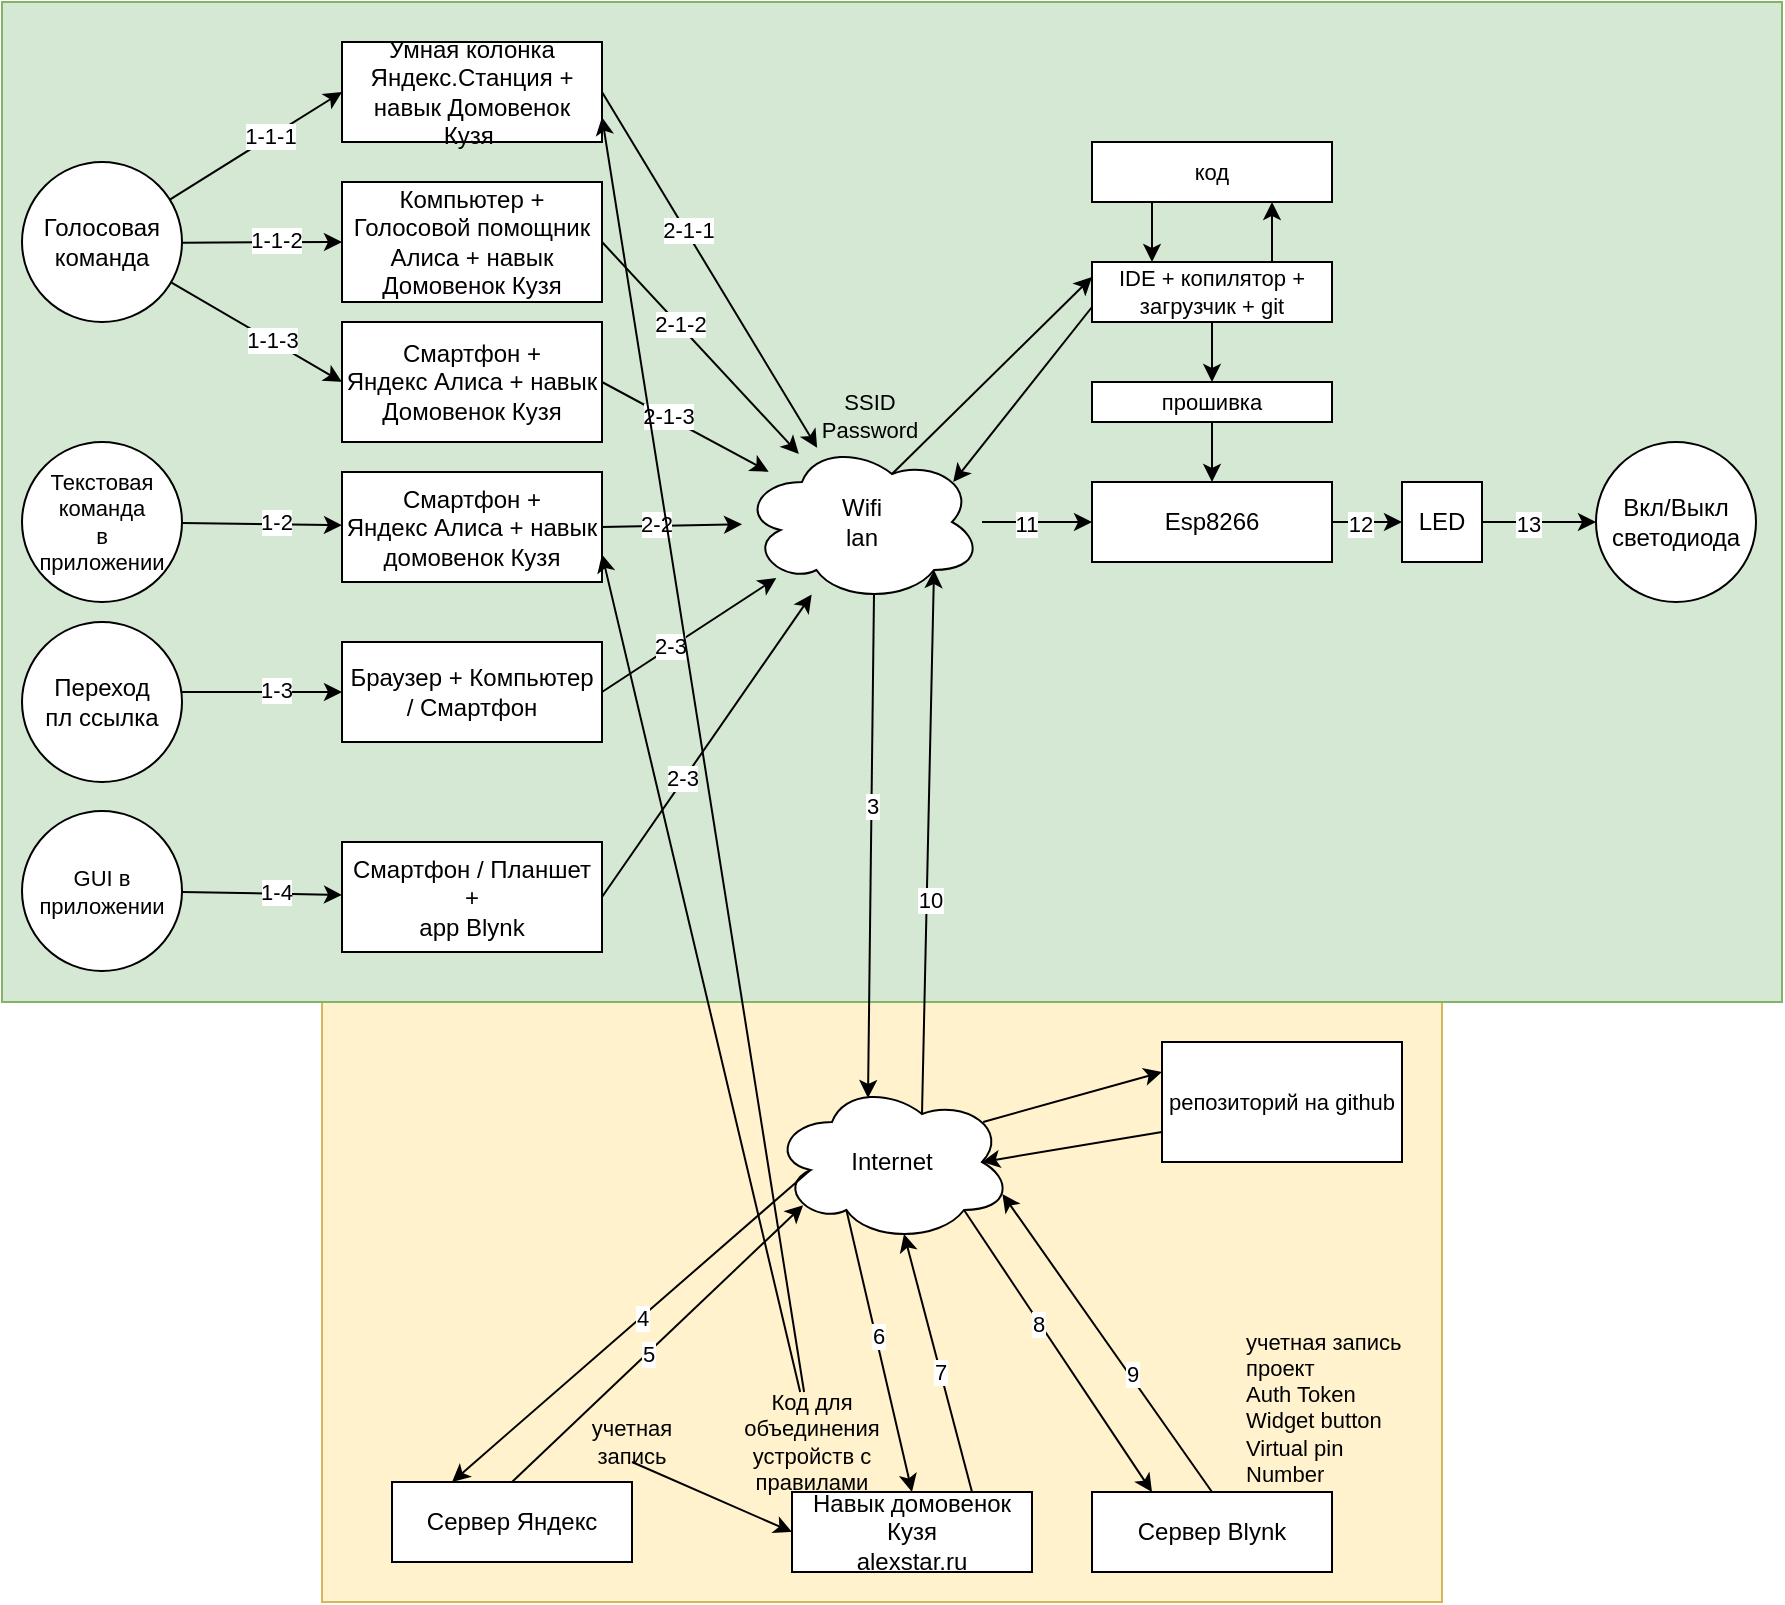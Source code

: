 <mxfile version="13.9.5" type="device"><diagram id="LXXNM-bs6FR58JlrEuCt" name="Page-1"><mxGraphModel dx="1422" dy="800" grid="1" gridSize="10" guides="1" tooltips="1" connect="1" arrows="1" fold="1" page="1" pageScale="1" pageWidth="1654" pageHeight="1169" math="0" shadow="0"><root><mxCell id="0"/><mxCell id="1" parent="0"/><mxCell id="LpgUMDEfrlkLVlZQbkxc-32" value="" style="rounded=0;whiteSpace=wrap;html=1;fontSize=11;fillColor=#fff2cc;strokeColor=#d6b656;" vertex="1" parent="1"><mxGeometry x="190" y="640" width="560" height="300" as="geometry"/></mxCell><mxCell id="ASMvSgLwhPNkv0cy1JUX-36" value="" style="rounded=0;whiteSpace=wrap;html=1;align=center;fillColor=#d5e8d4;strokeColor=#82b366;" parent="1" vertex="1"><mxGeometry x="30" y="140" width="890" height="500" as="geometry"/></mxCell><mxCell id="ASMvSgLwhPNkv0cy1JUX-1" value="Умная колонка Яндекс.Станция + навык Домовенок Кузя&amp;nbsp;" style="rounded=0;whiteSpace=wrap;html=1;" parent="1" vertex="1"><mxGeometry x="200" y="160" width="130" height="50" as="geometry"/></mxCell><mxCell id="ASMvSgLwhPNkv0cy1JUX-2" value="Сервер Яндекc" style="rounded=0;whiteSpace=wrap;html=1;" parent="1" vertex="1"><mxGeometry x="225" y="880" width="120" height="40" as="geometry"/></mxCell><mxCell id="ASMvSgLwhPNkv0cy1JUX-3" value="Wifi&lt;br&gt;lan" style="ellipse;shape=cloud;whiteSpace=wrap;html=1;" parent="1" vertex="1"><mxGeometry x="400" y="360" width="120" height="80" as="geometry"/></mxCell><mxCell id="ASMvSgLwhPNkv0cy1JUX-4" value="Internet" style="ellipse;shape=cloud;whiteSpace=wrap;html=1;" parent="1" vertex="1"><mxGeometry x="415" y="680" width="120" height="80" as="geometry"/></mxCell><mxCell id="ASMvSgLwhPNkv0cy1JUX-5" value="" style="endArrow=classic;html=1;entryX=0;entryY=0.5;entryDx=0;entryDy=0;" parent="1" source="ASMvSgLwhPNkv0cy1JUX-29" target="ASMvSgLwhPNkv0cy1JUX-1" edge="1"><mxGeometry width="50" height="50" relative="1" as="geometry"><mxPoint x="340" y="390" as="sourcePoint"/><mxPoint x="390" y="340" as="targetPoint"/></mxGeometry></mxCell><mxCell id="ASMvSgLwhPNkv0cy1JUX-14" value="1-1-1" style="edgeLabel;html=1;align=center;verticalAlign=middle;resizable=0;points=[];" parent="ASMvSgLwhPNkv0cy1JUX-5" vertex="1" connectable="0"><mxGeometry x="0.161" y="1" relative="1" as="geometry"><mxPoint as="offset"/></mxGeometry></mxCell><mxCell id="ASMvSgLwhPNkv0cy1JUX-6" value="" style="endArrow=classic;html=1;exitX=1;exitY=0.5;exitDx=0;exitDy=0;" parent="1" source="ASMvSgLwhPNkv0cy1JUX-1" target="ASMvSgLwhPNkv0cy1JUX-3" edge="1"><mxGeometry width="50" height="50" relative="1" as="geometry"><mxPoint x="440" y="310" as="sourcePoint"/><mxPoint x="440" y="360" as="targetPoint"/></mxGeometry></mxCell><mxCell id="ASMvSgLwhPNkv0cy1JUX-15" value="2-1-1" style="edgeLabel;html=1;align=center;verticalAlign=middle;resizable=0;points=[];" parent="ASMvSgLwhPNkv0cy1JUX-6" vertex="1" connectable="0"><mxGeometry x="-0.225" y="1" relative="1" as="geometry"><mxPoint as="offset"/></mxGeometry></mxCell><mxCell id="ASMvSgLwhPNkv0cy1JUX-7" value="" style="endArrow=classic;html=1;entryX=0.4;entryY=0.1;entryDx=0;entryDy=0;entryPerimeter=0;exitX=0.55;exitY=0.95;exitDx=0;exitDy=0;exitPerimeter=0;" parent="1" edge="1" target="ASMvSgLwhPNkv0cy1JUX-4" source="ASMvSgLwhPNkv0cy1JUX-3"><mxGeometry width="50" height="50" relative="1" as="geometry"><mxPoint x="440" y="310" as="sourcePoint"/><mxPoint x="440" y="480" as="targetPoint"/></mxGeometry></mxCell><mxCell id="ASMvSgLwhPNkv0cy1JUX-16" value="3" style="edgeLabel;html=1;align=center;verticalAlign=middle;resizable=0;points=[];" parent="ASMvSgLwhPNkv0cy1JUX-7" vertex="1" connectable="0"><mxGeometry x="-0.157" relative="1" as="geometry"><mxPoint as="offset"/></mxGeometry></mxCell><mxCell id="ASMvSgLwhPNkv0cy1JUX-8" value="Сервер Blynk" style="rounded=0;whiteSpace=wrap;html=1;" parent="1" vertex="1"><mxGeometry x="575" y="885" width="120" height="40" as="geometry"/></mxCell><mxCell id="ASMvSgLwhPNkv0cy1JUX-9" value="Esp8266" style="rounded=0;whiteSpace=wrap;html=1;" parent="1" vertex="1"><mxGeometry x="575" y="380" width="120" height="40" as="geometry"/></mxCell><mxCell id="ASMvSgLwhPNkv0cy1JUX-10" value="" style="endArrow=classic;html=1;exitX=0.16;exitY=0.55;exitDx=0;exitDy=0;exitPerimeter=0;entryX=0.25;entryY=0;entryDx=0;entryDy=0;" parent="1" source="ASMvSgLwhPNkv0cy1JUX-4" target="ASMvSgLwhPNkv0cy1JUX-2" edge="1"><mxGeometry width="50" height="50" relative="1" as="geometry"><mxPoint x="431.169" y="752.57" as="sourcePoint"/><mxPoint x="337.429" y="840" as="targetPoint"/></mxGeometry></mxCell><mxCell id="ASMvSgLwhPNkv0cy1JUX-17" value="4" style="edgeLabel;html=1;align=center;verticalAlign=middle;resizable=0;points=[];" parent="ASMvSgLwhPNkv0cy1JUX-10" vertex="1" connectable="0"><mxGeometry x="-0.059" relative="1" as="geometry"><mxPoint as="offset"/></mxGeometry></mxCell><mxCell id="ASMvSgLwhPNkv0cy1JUX-11" value="" style="endArrow=classic;html=1;entryX=0.13;entryY=0.77;entryDx=0;entryDy=0;entryPerimeter=0;exitX=0.5;exitY=0;exitDx=0;exitDy=0;" parent="1" source="ASMvSgLwhPNkv0cy1JUX-2" target="ASMvSgLwhPNkv0cy1JUX-4" edge="1"><mxGeometry width="50" height="50" relative="1" as="geometry"><mxPoint x="356.429" y="840" as="sourcePoint"/><mxPoint x="450.126" y="752.549" as="targetPoint"/></mxGeometry></mxCell><mxCell id="ASMvSgLwhPNkv0cy1JUX-18" value="5" style="edgeLabel;html=1;align=center;verticalAlign=middle;resizable=0;points=[];" parent="ASMvSgLwhPNkv0cy1JUX-11" vertex="1" connectable="0"><mxGeometry x="-0.069" relative="1" as="geometry"><mxPoint as="offset"/></mxGeometry></mxCell><mxCell id="ASMvSgLwhPNkv0cy1JUX-12" value="" style="endArrow=classic;html=1;exitX=0.31;exitY=0.8;exitDx=0;exitDy=0;exitPerimeter=0;entryX=0.5;entryY=0;entryDx=0;entryDy=0;" parent="1" source="ASMvSgLwhPNkv0cy1JUX-4" target="ASMvSgLwhPNkv0cy1JUX-24" edge="1"><mxGeometry width="50" height="50" relative="1" as="geometry"><mxPoint x="468.775" y="759.957" as="sourcePoint"/><mxPoint x="425" y="830" as="targetPoint"/></mxGeometry></mxCell><mxCell id="ASMvSgLwhPNkv0cy1JUX-19" value="6" style="edgeLabel;html=1;align=center;verticalAlign=middle;resizable=0;points=[];" parent="ASMvSgLwhPNkv0cy1JUX-12" vertex="1" connectable="0"><mxGeometry x="-0.101" y="1" relative="1" as="geometry"><mxPoint as="offset"/></mxGeometry></mxCell><mxCell id="ASMvSgLwhPNkv0cy1JUX-13" value="" style="endArrow=classic;html=1;exitX=0.75;exitY=0;exitDx=0;exitDy=0;entryX=0.55;entryY=0.95;entryDx=0;entryDy=0;entryPerimeter=0;" parent="1" source="ASMvSgLwhPNkv0cy1JUX-24" target="ASMvSgLwhPNkv0cy1JUX-4" edge="1"><mxGeometry width="50" height="50" relative="1" as="geometry"><mxPoint x="493.571" y="840" as="sourcePoint"/><mxPoint x="487.854" y="759.955" as="targetPoint"/></mxGeometry></mxCell><mxCell id="ASMvSgLwhPNkv0cy1JUX-20" value="7" style="edgeLabel;html=1;align=center;verticalAlign=middle;resizable=0;points=[];" parent="ASMvSgLwhPNkv0cy1JUX-13" vertex="1" connectable="0"><mxGeometry x="-0.069" relative="1" as="geometry"><mxPoint as="offset"/></mxGeometry></mxCell><mxCell id="ASMvSgLwhPNkv0cy1JUX-21" value="LED" style="rounded=0;whiteSpace=wrap;html=1;" parent="1" vertex="1"><mxGeometry x="730" y="380" width="40" height="40" as="geometry"/></mxCell><mxCell id="ASMvSgLwhPNkv0cy1JUX-22" value="" style="endArrow=classic;html=1;entryX=0.25;entryY=0;entryDx=0;entryDy=0;exitX=0.8;exitY=0.8;exitDx=0;exitDy=0;exitPerimeter=0;" parent="1" edge="1" target="ASMvSgLwhPNkv0cy1JUX-8" source="ASMvSgLwhPNkv0cy1JUX-4"><mxGeometry width="50" height="50" relative="1" as="geometry"><mxPoint x="507.426" y="748.284" as="sourcePoint"/><mxPoint x="645" y="840" as="targetPoint"/></mxGeometry></mxCell><mxCell id="ASMvSgLwhPNkv0cy1JUX-23" value="8" style="edgeLabel;html=1;align=center;verticalAlign=middle;resizable=0;points=[];" parent="ASMvSgLwhPNkv0cy1JUX-22" vertex="1" connectable="0"><mxGeometry x="-0.208" y="-1" relative="1" as="geometry"><mxPoint as="offset"/></mxGeometry></mxCell><mxCell id="ASMvSgLwhPNkv0cy1JUX-24" value="Навык домовенок Кузя&lt;br&gt;alexstar.ru" style="rounded=0;whiteSpace=wrap;html=1;" parent="1" vertex="1"><mxGeometry x="425" y="885" width="120" height="40" as="geometry"/></mxCell><mxCell id="ASMvSgLwhPNkv0cy1JUX-25" value="" style="endArrow=classic;html=1;exitX=0.5;exitY=0;exitDx=0;exitDy=0;entryX=0.96;entryY=0.7;entryDx=0;entryDy=0;entryPerimeter=0;" parent="1" source="ASMvSgLwhPNkv0cy1JUX-8" target="ASMvSgLwhPNkv0cy1JUX-4" edge="1"><mxGeometry width="50" height="50" relative="1" as="geometry"><mxPoint x="665" y="840" as="sourcePoint"/><mxPoint x="527.426" y="748.284" as="targetPoint"/></mxGeometry></mxCell><mxCell id="ASMvSgLwhPNkv0cy1JUX-26" value="9" style="edgeLabel;html=1;align=center;verticalAlign=middle;resizable=0;points=[];" parent="ASMvSgLwhPNkv0cy1JUX-25" vertex="1" connectable="0"><mxGeometry x="-0.208" y="-1" relative="1" as="geometry"><mxPoint as="offset"/></mxGeometry></mxCell><mxCell id="ASMvSgLwhPNkv0cy1JUX-29" value="&lt;span&gt;Голосовая&lt;/span&gt;&lt;br&gt;&lt;div&gt;&lt;span&gt;команда&lt;/span&gt;&lt;/div&gt;" style="ellipse;whiteSpace=wrap;html=1;aspect=fixed;align=center;" parent="1" vertex="1"><mxGeometry x="40" y="220" width="80" height="80" as="geometry"/></mxCell><mxCell id="ASMvSgLwhPNkv0cy1JUX-31" value="" style="endArrow=classic;html=1;entryX=0.8;entryY=0.8;entryDx=0;entryDy=0;entryPerimeter=0;exitX=0.625;exitY=0.2;exitDx=0;exitDy=0;exitPerimeter=0;" parent="1" source="ASMvSgLwhPNkv0cy1JUX-4" target="ASMvSgLwhPNkv0cy1JUX-3" edge="1"><mxGeometry width="50" height="50" relative="1" as="geometry"><mxPoint x="460" y="480" as="sourcePoint"/><mxPoint x="460" y="310" as="targetPoint"/></mxGeometry></mxCell><mxCell id="ASMvSgLwhPNkv0cy1JUX-32" value="10" style="edgeLabel;html=1;align=center;verticalAlign=middle;resizable=0;points=[];" parent="ASMvSgLwhPNkv0cy1JUX-31" vertex="1" connectable="0"><mxGeometry x="-0.208" y="-1" relative="1" as="geometry"><mxPoint as="offset"/></mxGeometry></mxCell><mxCell id="ASMvSgLwhPNkv0cy1JUX-33" value="" style="endArrow=classic;html=1;entryX=0;entryY=0.5;entryDx=0;entryDy=0;" parent="1" source="ASMvSgLwhPNkv0cy1JUX-3" target="ASMvSgLwhPNkv0cy1JUX-9" edge="1"><mxGeometry width="50" height="50" relative="1" as="geometry"><mxPoint x="890" y="400" as="sourcePoint"/><mxPoint x="669.231" y="290" as="targetPoint"/></mxGeometry></mxCell><mxCell id="ASMvSgLwhPNkv0cy1JUX-34" value="11" style="edgeLabel;html=1;align=center;verticalAlign=middle;resizable=0;points=[];" parent="ASMvSgLwhPNkv0cy1JUX-33" vertex="1" connectable="0"><mxGeometry x="-0.208" y="-1" relative="1" as="geometry"><mxPoint as="offset"/></mxGeometry></mxCell><mxCell id="ASMvSgLwhPNkv0cy1JUX-35" value="&lt;span style=&quot;text-align: left&quot;&gt;Вкл/Выкл светодиода&lt;/span&gt;" style="ellipse;whiteSpace=wrap;html=1;aspect=fixed;align=center;" parent="1" vertex="1"><mxGeometry x="827" y="360" width="80" height="80" as="geometry"/></mxCell><mxCell id="LpgUMDEfrlkLVlZQbkxc-1" value="" style="endArrow=classic;html=1;" edge="1" parent="1" source="ASMvSgLwhPNkv0cy1JUX-9" target="ASMvSgLwhPNkv0cy1JUX-21"><mxGeometry width="50" height="50" relative="1" as="geometry"><mxPoint x="890" y="400" as="sourcePoint"/><mxPoint x="669.231" y="290" as="targetPoint"/></mxGeometry></mxCell><mxCell id="LpgUMDEfrlkLVlZQbkxc-2" value="12" style="edgeLabel;html=1;align=center;verticalAlign=middle;resizable=0;points=[];" vertex="1" connectable="0" parent="LpgUMDEfrlkLVlZQbkxc-1"><mxGeometry x="-0.208" y="-1" relative="1" as="geometry"><mxPoint as="offset"/></mxGeometry></mxCell><mxCell id="LpgUMDEfrlkLVlZQbkxc-3" value="" style="endArrow=classic;html=1;" edge="1" parent="1" source="ASMvSgLwhPNkv0cy1JUX-21" target="ASMvSgLwhPNkv0cy1JUX-35"><mxGeometry width="50" height="50" relative="1" as="geometry"><mxPoint x="890" y="400" as="sourcePoint"/><mxPoint x="669.231" y="290" as="targetPoint"/></mxGeometry></mxCell><mxCell id="LpgUMDEfrlkLVlZQbkxc-4" value="13" style="edgeLabel;html=1;align=center;verticalAlign=middle;resizable=0;points=[];" vertex="1" connectable="0" parent="LpgUMDEfrlkLVlZQbkxc-3"><mxGeometry x="-0.208" y="-1" relative="1" as="geometry"><mxPoint as="offset"/></mxGeometry></mxCell><mxCell id="LpgUMDEfrlkLVlZQbkxc-5" value="Смартфон +&lt;br&gt;Яндекс Алиса + навык Домовенок Кузя" style="rounded=0;whiteSpace=wrap;html=1;" vertex="1" parent="1"><mxGeometry x="200" y="300" width="130" height="60" as="geometry"/></mxCell><mxCell id="LpgUMDEfrlkLVlZQbkxc-7" value="Компьютер + Голосовой помощник Алиса + навык Домовенок Кузя" style="rounded=0;whiteSpace=wrap;html=1;" vertex="1" parent="1"><mxGeometry x="200" y="230" width="130" height="60" as="geometry"/></mxCell><mxCell id="LpgUMDEfrlkLVlZQbkxc-8" value="" style="endArrow=classic;html=1;entryX=0;entryY=0.5;entryDx=0;entryDy=0;" edge="1" parent="1" source="ASMvSgLwhPNkv0cy1JUX-29" target="LpgUMDEfrlkLVlZQbkxc-5"><mxGeometry width="50" height="50" relative="1" as="geometry"><mxPoint x="340" y="390" as="sourcePoint"/><mxPoint x="390" y="340" as="targetPoint"/></mxGeometry></mxCell><mxCell id="LpgUMDEfrlkLVlZQbkxc-9" value="1-1-3" style="edgeLabel;html=1;align=center;verticalAlign=middle;resizable=0;points=[];" vertex="1" connectable="0" parent="LpgUMDEfrlkLVlZQbkxc-8"><mxGeometry x="0.161" y="1" relative="1" as="geometry"><mxPoint as="offset"/></mxGeometry></mxCell><mxCell id="LpgUMDEfrlkLVlZQbkxc-10" value="" style="endArrow=classic;html=1;entryX=0;entryY=0.5;entryDx=0;entryDy=0;" edge="1" parent="1" source="ASMvSgLwhPNkv0cy1JUX-29" target="LpgUMDEfrlkLVlZQbkxc-7"><mxGeometry width="50" height="50" relative="1" as="geometry"><mxPoint x="340" y="390" as="sourcePoint"/><mxPoint x="390" y="340" as="targetPoint"/></mxGeometry></mxCell><mxCell id="LpgUMDEfrlkLVlZQbkxc-11" value="1-1-2" style="edgeLabel;html=1;align=center;verticalAlign=middle;resizable=0;points=[];" vertex="1" connectable="0" parent="LpgUMDEfrlkLVlZQbkxc-10"><mxGeometry x="0.161" y="1" relative="1" as="geometry"><mxPoint as="offset"/></mxGeometry></mxCell><mxCell id="LpgUMDEfrlkLVlZQbkxc-12" value="" style="endArrow=classic;html=1;exitX=1;exitY=0.5;exitDx=0;exitDy=0;" edge="1" parent="1" source="LpgUMDEfrlkLVlZQbkxc-5" target="ASMvSgLwhPNkv0cy1JUX-3"><mxGeometry width="50" height="50" relative="1" as="geometry"><mxPoint x="440" y="310" as="sourcePoint"/><mxPoint x="440" y="360" as="targetPoint"/></mxGeometry></mxCell><mxCell id="LpgUMDEfrlkLVlZQbkxc-13" value="2-1-3" style="edgeLabel;html=1;align=center;verticalAlign=middle;resizable=0;points=[];" vertex="1" connectable="0" parent="LpgUMDEfrlkLVlZQbkxc-12"><mxGeometry x="-0.225" y="1" relative="1" as="geometry"><mxPoint as="offset"/></mxGeometry></mxCell><mxCell id="LpgUMDEfrlkLVlZQbkxc-14" value="" style="endArrow=classic;html=1;exitX=1;exitY=0.5;exitDx=0;exitDy=0;" edge="1" parent="1" source="LpgUMDEfrlkLVlZQbkxc-7" target="ASMvSgLwhPNkv0cy1JUX-3"><mxGeometry width="50" height="50" relative="1" as="geometry"><mxPoint x="440" y="310" as="sourcePoint"/><mxPoint x="440" y="360" as="targetPoint"/></mxGeometry></mxCell><mxCell id="LpgUMDEfrlkLVlZQbkxc-15" value="2-1-2" style="edgeLabel;html=1;align=center;verticalAlign=middle;resizable=0;points=[];" vertex="1" connectable="0" parent="LpgUMDEfrlkLVlZQbkxc-14"><mxGeometry x="-0.225" y="1" relative="1" as="geometry"><mxPoint as="offset"/></mxGeometry></mxCell><mxCell id="LpgUMDEfrlkLVlZQbkxc-16" value="Текстовая команда&lt;br style=&quot;font-size: 11px;&quot;&gt;в &lt;br style=&quot;font-size: 11px;&quot;&gt;приложении" style="ellipse;whiteSpace=wrap;html=1;aspect=fixed;align=center;fontSize=11;" vertex="1" parent="1"><mxGeometry x="40" y="360" width="80" height="80" as="geometry"/></mxCell><mxCell id="LpgUMDEfrlkLVlZQbkxc-17" value="Смартфон +&lt;br&gt;Яндекс Алиса + навык домовенок Кузя" style="rounded=0;whiteSpace=wrap;html=1;" vertex="1" parent="1"><mxGeometry x="200" y="375" width="130" height="55" as="geometry"/></mxCell><mxCell id="LpgUMDEfrlkLVlZQbkxc-21" value="" style="endArrow=classic;html=1;" edge="1" parent="1" source="LpgUMDEfrlkLVlZQbkxc-16" target="LpgUMDEfrlkLVlZQbkxc-17"><mxGeometry width="50" height="50" relative="1" as="geometry"><mxPoint x="340" y="390" as="sourcePoint"/><mxPoint x="390" y="340" as="targetPoint"/></mxGeometry></mxCell><mxCell id="LpgUMDEfrlkLVlZQbkxc-22" value="1-2" style="edgeLabel;html=1;align=center;verticalAlign=middle;resizable=0;points=[];" vertex="1" connectable="0" parent="LpgUMDEfrlkLVlZQbkxc-21"><mxGeometry x="0.161" y="1" relative="1" as="geometry"><mxPoint as="offset"/></mxGeometry></mxCell><mxCell id="LpgUMDEfrlkLVlZQbkxc-23" value="" style="endArrow=classic;html=1;exitX=1;exitY=0.5;exitDx=0;exitDy=0;" edge="1" parent="1" source="LpgUMDEfrlkLVlZQbkxc-17" target="ASMvSgLwhPNkv0cy1JUX-3"><mxGeometry width="50" height="50" relative="1" as="geometry"><mxPoint x="440" y="310" as="sourcePoint"/><mxPoint x="440" y="360" as="targetPoint"/></mxGeometry></mxCell><mxCell id="LpgUMDEfrlkLVlZQbkxc-24" value="2-2" style="edgeLabel;html=1;align=center;verticalAlign=middle;resizable=0;points=[];" vertex="1" connectable="0" parent="LpgUMDEfrlkLVlZQbkxc-23"><mxGeometry x="-0.225" y="1" relative="1" as="geometry"><mxPoint as="offset"/></mxGeometry></mxCell><mxCell id="LpgUMDEfrlkLVlZQbkxc-26" value="Переход&lt;br&gt;пл ссылка" style="ellipse;whiteSpace=wrap;html=1;aspect=fixed;align=center;" vertex="1" parent="1"><mxGeometry x="40" y="450" width="80" height="80" as="geometry"/></mxCell><mxCell id="LpgUMDEfrlkLVlZQbkxc-27" value="Браузер + Компьютер / Смартфон" style="rounded=0;whiteSpace=wrap;html=1;" vertex="1" parent="1"><mxGeometry x="200" y="460" width="130" height="50" as="geometry"/></mxCell><mxCell id="LpgUMDEfrlkLVlZQbkxc-28" value="" style="endArrow=classic;html=1;entryX=0;entryY=0.5;entryDx=0;entryDy=0;" edge="1" parent="1" target="LpgUMDEfrlkLVlZQbkxc-27"><mxGeometry width="50" height="50" relative="1" as="geometry"><mxPoint x="120" y="485" as="sourcePoint"/><mxPoint x="390" y="705" as="targetPoint"/></mxGeometry></mxCell><mxCell id="LpgUMDEfrlkLVlZQbkxc-29" value="1-3" style="edgeLabel;html=1;align=center;verticalAlign=middle;resizable=0;points=[];" vertex="1" connectable="0" parent="LpgUMDEfrlkLVlZQbkxc-28"><mxGeometry x="0.161" y="1" relative="1" as="geometry"><mxPoint as="offset"/></mxGeometry></mxCell><mxCell id="LpgUMDEfrlkLVlZQbkxc-30" value="" style="endArrow=classic;html=1;exitX=1;exitY=0.5;exitDx=0;exitDy=0;" edge="1" parent="1" source="LpgUMDEfrlkLVlZQbkxc-27" target="ASMvSgLwhPNkv0cy1JUX-3"><mxGeometry width="50" height="50" relative="1" as="geometry"><mxPoint x="440" y="310" as="sourcePoint"/><mxPoint x="440" y="360" as="targetPoint"/></mxGeometry></mxCell><mxCell id="LpgUMDEfrlkLVlZQbkxc-31" value="2-3" style="edgeLabel;html=1;align=center;verticalAlign=middle;resizable=0;points=[];" vertex="1" connectable="0" parent="LpgUMDEfrlkLVlZQbkxc-30"><mxGeometry x="-0.225" y="1" relative="1" as="geometry"><mxPoint as="offset"/></mxGeometry></mxCell><mxCell id="LpgUMDEfrlkLVlZQbkxc-33" value="SSID&lt;br&gt;Password" style="text;html=1;strokeColor=none;fillColor=none;align=center;verticalAlign=middle;whiteSpace=wrap;rounded=0;fontSize=11;" vertex="1" parent="1"><mxGeometry x="444" y="337" width="40" height="20" as="geometry"/></mxCell><mxCell id="LpgUMDEfrlkLVlZQbkxc-34" value="учетная запись&lt;br&gt;проект&lt;br&gt;Auth Token&lt;br&gt;Widget button&lt;br&gt;Virtual pin Number" style="text;html=1;strokeColor=none;fillColor=none;align=left;verticalAlign=bottom;whiteSpace=wrap;rounded=0;fontSize=11;" vertex="1" parent="1"><mxGeometry x="650" y="800" width="90" height="85" as="geometry"/></mxCell><mxCell id="LpgUMDEfrlkLVlZQbkxc-35" value="Код для объединения устройств c правилами" style="text;html=1;strokeColor=none;fillColor=none;align=center;verticalAlign=middle;whiteSpace=wrap;rounded=0;fontSize=11;" vertex="1" parent="1"><mxGeometry x="395" y="835" width="80" height="50" as="geometry"/></mxCell><mxCell id="LpgUMDEfrlkLVlZQbkxc-37" value="учетная запись" style="text;html=1;strokeColor=none;fillColor=none;align=center;verticalAlign=middle;whiteSpace=wrap;rounded=0;fontSize=11;" vertex="1" parent="1"><mxGeometry x="325" y="850" width="40" height="20" as="geometry"/></mxCell><mxCell id="LpgUMDEfrlkLVlZQbkxc-39" value="GUI в приложении" style="ellipse;whiteSpace=wrap;html=1;aspect=fixed;align=center;fontSize=11;" vertex="1" parent="1"><mxGeometry x="40" y="544.5" width="80" height="80" as="geometry"/></mxCell><mxCell id="LpgUMDEfrlkLVlZQbkxc-40" value="Смартфон / Планшет +&lt;br&gt;app Blynk" style="rounded=0;whiteSpace=wrap;html=1;" vertex="1" parent="1"><mxGeometry x="200" y="560" width="130" height="55" as="geometry"/></mxCell><mxCell id="LpgUMDEfrlkLVlZQbkxc-41" value="" style="endArrow=classic;html=1;" edge="1" source="LpgUMDEfrlkLVlZQbkxc-39" target="LpgUMDEfrlkLVlZQbkxc-40" parent="1"><mxGeometry width="50" height="50" relative="1" as="geometry"><mxPoint x="340" y="670" as="sourcePoint"/><mxPoint x="390" y="620" as="targetPoint"/></mxGeometry></mxCell><mxCell id="LpgUMDEfrlkLVlZQbkxc-42" value="1-4" style="edgeLabel;html=1;align=center;verticalAlign=middle;resizable=0;points=[];" vertex="1" connectable="0" parent="LpgUMDEfrlkLVlZQbkxc-41"><mxGeometry x="0.161" y="1" relative="1" as="geometry"><mxPoint as="offset"/></mxGeometry></mxCell><mxCell id="LpgUMDEfrlkLVlZQbkxc-44" value="" style="endArrow=classic;html=1;exitX=1;exitY=0.5;exitDx=0;exitDy=0;" edge="1" parent="1" source="LpgUMDEfrlkLVlZQbkxc-40" target="ASMvSgLwhPNkv0cy1JUX-3"><mxGeometry width="50" height="50" relative="1" as="geometry"><mxPoint x="440" y="310" as="sourcePoint"/><mxPoint x="440" y="360" as="targetPoint"/></mxGeometry></mxCell><mxCell id="LpgUMDEfrlkLVlZQbkxc-45" value="2-3" style="edgeLabel;html=1;align=center;verticalAlign=middle;resizable=0;points=[];" vertex="1" connectable="0" parent="LpgUMDEfrlkLVlZQbkxc-44"><mxGeometry x="-0.225" y="1" relative="1" as="geometry"><mxPoint as="offset"/></mxGeometry></mxCell><mxCell id="LpgUMDEfrlkLVlZQbkxc-47" value="" style="endArrow=classic;html=1;fontSize=11;exitX=0.5;exitY=1;exitDx=0;exitDy=0;entryX=0;entryY=0.5;entryDx=0;entryDy=0;" edge="1" parent="1" source="LpgUMDEfrlkLVlZQbkxc-37" target="ASMvSgLwhPNkv0cy1JUX-24"><mxGeometry width="50" height="50" relative="1" as="geometry"><mxPoint x="385" y="1045" as="sourcePoint"/><mxPoint x="435" y="995" as="targetPoint"/></mxGeometry></mxCell><mxCell id="LpgUMDEfrlkLVlZQbkxc-48" value="" style="endArrow=classic;html=1;fontSize=11;entryX=1;entryY=0.75;entryDx=0;entryDy=0;" edge="1" parent="1" source="LpgUMDEfrlkLVlZQbkxc-35" target="ASMvSgLwhPNkv0cy1JUX-1"><mxGeometry width="50" height="50" relative="1" as="geometry"><mxPoint x="345" y="1005" as="sourcePoint"/><mxPoint x="395" y="955" as="targetPoint"/></mxGeometry></mxCell><mxCell id="LpgUMDEfrlkLVlZQbkxc-52" value="" style="endArrow=classic;html=1;fontSize=11;entryX=1;entryY=0.75;entryDx=0;entryDy=0;" edge="1" parent="1" source="LpgUMDEfrlkLVlZQbkxc-35" target="LpgUMDEfrlkLVlZQbkxc-17"><mxGeometry width="50" height="50" relative="1" as="geometry"><mxPoint x="260" y="750" as="sourcePoint"/><mxPoint x="310" y="700" as="targetPoint"/></mxGeometry></mxCell><mxCell id="LpgUMDEfrlkLVlZQbkxc-55" value="прошивка" style="rounded=0;whiteSpace=wrap;html=1;fontSize=11;align=center;" vertex="1" parent="1"><mxGeometry x="575" y="330" width="120" height="20" as="geometry"/></mxCell><mxCell id="LpgUMDEfrlkLVlZQbkxc-56" value="код" style="rounded=0;whiteSpace=wrap;html=1;fontSize=11;align=center;" vertex="1" parent="1"><mxGeometry x="575" y="210" width="120" height="30" as="geometry"/></mxCell><mxCell id="LpgUMDEfrlkLVlZQbkxc-57" value="IDE + копилятор + загрузчик + git" style="rounded=0;whiteSpace=wrap;html=1;fontSize=11;align=center;" vertex="1" parent="1"><mxGeometry x="575" y="270" width="120" height="30" as="geometry"/></mxCell><mxCell id="LpgUMDEfrlkLVlZQbkxc-58" value="репозиторий на github" style="rounded=0;whiteSpace=wrap;html=1;fontSize=11;align=center;" vertex="1" parent="1"><mxGeometry x="610" y="660" width="120" height="60" as="geometry"/></mxCell><mxCell id="LpgUMDEfrlkLVlZQbkxc-59" value="" style="endArrow=classic;html=1;fontSize=11;exitX=0;exitY=0.75;exitDx=0;exitDy=0;entryX=0.875;entryY=0.5;entryDx=0;entryDy=0;entryPerimeter=0;" edge="1" parent="1" source="LpgUMDEfrlkLVlZQbkxc-58" target="ASMvSgLwhPNkv0cy1JUX-4"><mxGeometry width="50" height="50" relative="1" as="geometry"><mxPoint x="830" y="790" as="sourcePoint"/><mxPoint x="880" y="740" as="targetPoint"/></mxGeometry></mxCell><mxCell id="LpgUMDEfrlkLVlZQbkxc-60" value="" style="endArrow=classic;html=1;fontSize=11;exitX=0.88;exitY=0.25;exitDx=0;exitDy=0;exitPerimeter=0;entryX=0;entryY=0.25;entryDx=0;entryDy=0;" edge="1" parent="1" source="ASMvSgLwhPNkv0cy1JUX-4" target="LpgUMDEfrlkLVlZQbkxc-58"><mxGeometry width="50" height="50" relative="1" as="geometry"><mxPoint x="820" y="770" as="sourcePoint"/><mxPoint x="870" y="720" as="targetPoint"/></mxGeometry></mxCell><mxCell id="LpgUMDEfrlkLVlZQbkxc-61" value="" style="endArrow=classic;html=1;fontSize=11;exitX=0.5;exitY=1;exitDx=0;exitDy=0;" edge="1" parent="1" source="LpgUMDEfrlkLVlZQbkxc-55" target="ASMvSgLwhPNkv0cy1JUX-9"><mxGeometry width="50" height="50" relative="1" as="geometry"><mxPoint x="820" y="340" as="sourcePoint"/><mxPoint x="870" y="290" as="targetPoint"/></mxGeometry></mxCell><mxCell id="LpgUMDEfrlkLVlZQbkxc-62" value="" style="endArrow=classic;html=1;fontSize=11;exitX=0.5;exitY=1;exitDx=0;exitDy=0;" edge="1" parent="1" source="LpgUMDEfrlkLVlZQbkxc-57" target="LpgUMDEfrlkLVlZQbkxc-55"><mxGeometry width="50" height="50" relative="1" as="geometry"><mxPoint x="1010" y="480" as="sourcePoint"/><mxPoint x="1060" y="430" as="targetPoint"/></mxGeometry></mxCell><mxCell id="LpgUMDEfrlkLVlZQbkxc-63" value="" style="endArrow=classic;html=1;fontSize=11;exitX=0;exitY=0.75;exitDx=0;exitDy=0;entryX=0.88;entryY=0.25;entryDx=0;entryDy=0;entryPerimeter=0;" edge="1" parent="1" source="LpgUMDEfrlkLVlZQbkxc-57" target="ASMvSgLwhPNkv0cy1JUX-3"><mxGeometry width="50" height="50" relative="1" as="geometry"><mxPoint x="1050" y="490" as="sourcePoint"/><mxPoint x="1100" y="440" as="targetPoint"/></mxGeometry></mxCell><mxCell id="LpgUMDEfrlkLVlZQbkxc-64" value="" style="endArrow=classic;html=1;fontSize=11;exitX=0.625;exitY=0.2;exitDx=0;exitDy=0;exitPerimeter=0;entryX=0;entryY=0.25;entryDx=0;entryDy=0;" edge="1" parent="1" source="ASMvSgLwhPNkv0cy1JUX-3" target="LpgUMDEfrlkLVlZQbkxc-57"><mxGeometry width="50" height="50" relative="1" as="geometry"><mxPoint x="1080" y="470" as="sourcePoint"/><mxPoint x="1130" y="420" as="targetPoint"/></mxGeometry></mxCell><mxCell id="LpgUMDEfrlkLVlZQbkxc-65" value="" style="endArrow=classic;html=1;fontSize=11;exitX=0.75;exitY=0;exitDx=0;exitDy=0;entryX=0.75;entryY=1;entryDx=0;entryDy=0;" edge="1" parent="1" source="LpgUMDEfrlkLVlZQbkxc-57" target="LpgUMDEfrlkLVlZQbkxc-56"><mxGeometry width="50" height="50" relative="1" as="geometry"><mxPoint x="1030" y="380" as="sourcePoint"/><mxPoint x="1080" y="330" as="targetPoint"/></mxGeometry></mxCell><mxCell id="LpgUMDEfrlkLVlZQbkxc-66" value="" style="endArrow=classic;html=1;fontSize=11;exitX=0.25;exitY=1;exitDx=0;exitDy=0;entryX=0.25;entryY=0;entryDx=0;entryDy=0;" edge="1" parent="1" source="LpgUMDEfrlkLVlZQbkxc-56" target="LpgUMDEfrlkLVlZQbkxc-57"><mxGeometry width="50" height="50" relative="1" as="geometry"><mxPoint x="1040" y="390" as="sourcePoint"/><mxPoint x="1090" y="340" as="targetPoint"/></mxGeometry></mxCell></root></mxGraphModel></diagram></mxfile>